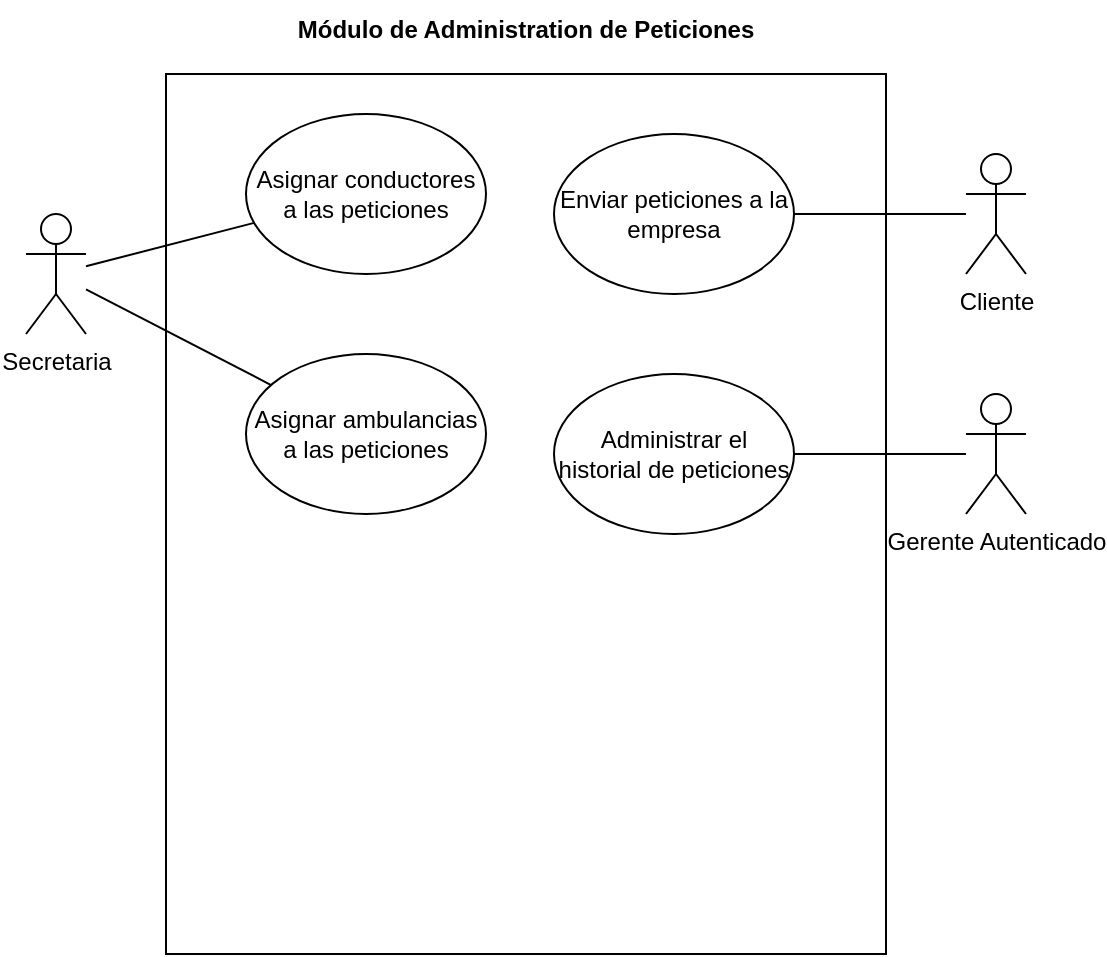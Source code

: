 <mxfile version="16.5.6" type="device"><diagram id="ODiXpM4aN476pBMTWi5x" name="Page-1"><mxGraphModel dx="549" dy="346" grid="1" gridSize="10" guides="1" tooltips="1" connect="1" arrows="1" fold="1" page="1" pageScale="1" pageWidth="827" pageHeight="1169" math="0" shadow="0"><root><mxCell id="0"/><mxCell id="1" parent="0"/><mxCell id="KkloOeEAIPI2GmrWhxXH-2" value="" style="rounded=0;whiteSpace=wrap;html=1;" vertex="1" parent="1"><mxGeometry x="160" y="120" width="360" height="440" as="geometry"/></mxCell><mxCell id="KkloOeEAIPI2GmrWhxXH-3" style="rounded=0;orthogonalLoop=1;jettySize=auto;html=1;endArrow=none;endFill=0;" edge="1" parent="1" source="KkloOeEAIPI2GmrWhxXH-5" target="KkloOeEAIPI2GmrWhxXH-7"><mxGeometry relative="1" as="geometry"/></mxCell><mxCell id="KkloOeEAIPI2GmrWhxXH-4" style="edgeStyle=none;rounded=0;orthogonalLoop=1;jettySize=auto;html=1;endArrow=none;endFill=0;" edge="1" parent="1" source="KkloOeEAIPI2GmrWhxXH-5" target="KkloOeEAIPI2GmrWhxXH-8"><mxGeometry relative="1" as="geometry"/></mxCell><mxCell id="KkloOeEAIPI2GmrWhxXH-5" value="Secretaria" style="shape=umlActor;verticalLabelPosition=bottom;verticalAlign=top;html=1;outlineConnect=0;" vertex="1" parent="1"><mxGeometry x="90" y="190" width="30" height="60" as="geometry"/></mxCell><mxCell id="KkloOeEAIPI2GmrWhxXH-6" value="&lt;b&gt;Módulo de Administration&amp;nbsp;de Peticiones&lt;/b&gt;" style="text;html=1;strokeColor=none;fillColor=none;align=center;verticalAlign=middle;whiteSpace=wrap;rounded=0;" vertex="1" parent="1"><mxGeometry x="220" y="83" width="240" height="30" as="geometry"/></mxCell><mxCell id="KkloOeEAIPI2GmrWhxXH-7" value="Asignar conductores a las peticiones" style="ellipse;whiteSpace=wrap;html=1;" vertex="1" parent="1"><mxGeometry x="200" y="140" width="120" height="80" as="geometry"/></mxCell><mxCell id="KkloOeEAIPI2GmrWhxXH-8" value="Asignar ambulancias a las peticiones" style="ellipse;whiteSpace=wrap;html=1;" vertex="1" parent="1"><mxGeometry x="200" y="260" width="120" height="80" as="geometry"/></mxCell><mxCell id="KkloOeEAIPI2GmrWhxXH-14" style="rounded=0;orthogonalLoop=1;jettySize=auto;html=1;endArrow=none;endFill=0;" edge="1" parent="1" source="KkloOeEAIPI2GmrWhxXH-12" target="KkloOeEAIPI2GmrWhxXH-13"><mxGeometry relative="1" as="geometry"/></mxCell><mxCell id="KkloOeEAIPI2GmrWhxXH-12" value="Cliente" style="shape=umlActor;verticalLabelPosition=bottom;verticalAlign=top;html=1;outlineConnect=0;" vertex="1" parent="1"><mxGeometry x="560" y="160" width="30" height="60" as="geometry"/></mxCell><mxCell id="KkloOeEAIPI2GmrWhxXH-13" value="Enviar peticiones a la empresa" style="ellipse;whiteSpace=wrap;html=1;" vertex="1" parent="1"><mxGeometry x="354" y="150" width="120" height="80" as="geometry"/></mxCell><mxCell id="KkloOeEAIPI2GmrWhxXH-17" style="edgeStyle=none;rounded=0;orthogonalLoop=1;jettySize=auto;html=1;endArrow=none;endFill=0;" edge="1" parent="1" source="KkloOeEAIPI2GmrWhxXH-15" target="KkloOeEAIPI2GmrWhxXH-16"><mxGeometry relative="1" as="geometry"/></mxCell><mxCell id="KkloOeEAIPI2GmrWhxXH-15" value="Gerente Autenticado" style="shape=umlActor;verticalLabelPosition=bottom;verticalAlign=top;html=1;outlineConnect=0;" vertex="1" parent="1"><mxGeometry x="560" y="280" width="30" height="60" as="geometry"/></mxCell><mxCell id="KkloOeEAIPI2GmrWhxXH-16" value="Administrar el historial de peticiones" style="ellipse;whiteSpace=wrap;html=1;" vertex="1" parent="1"><mxGeometry x="354" y="270" width="120" height="80" as="geometry"/></mxCell></root></mxGraphModel></diagram></mxfile>